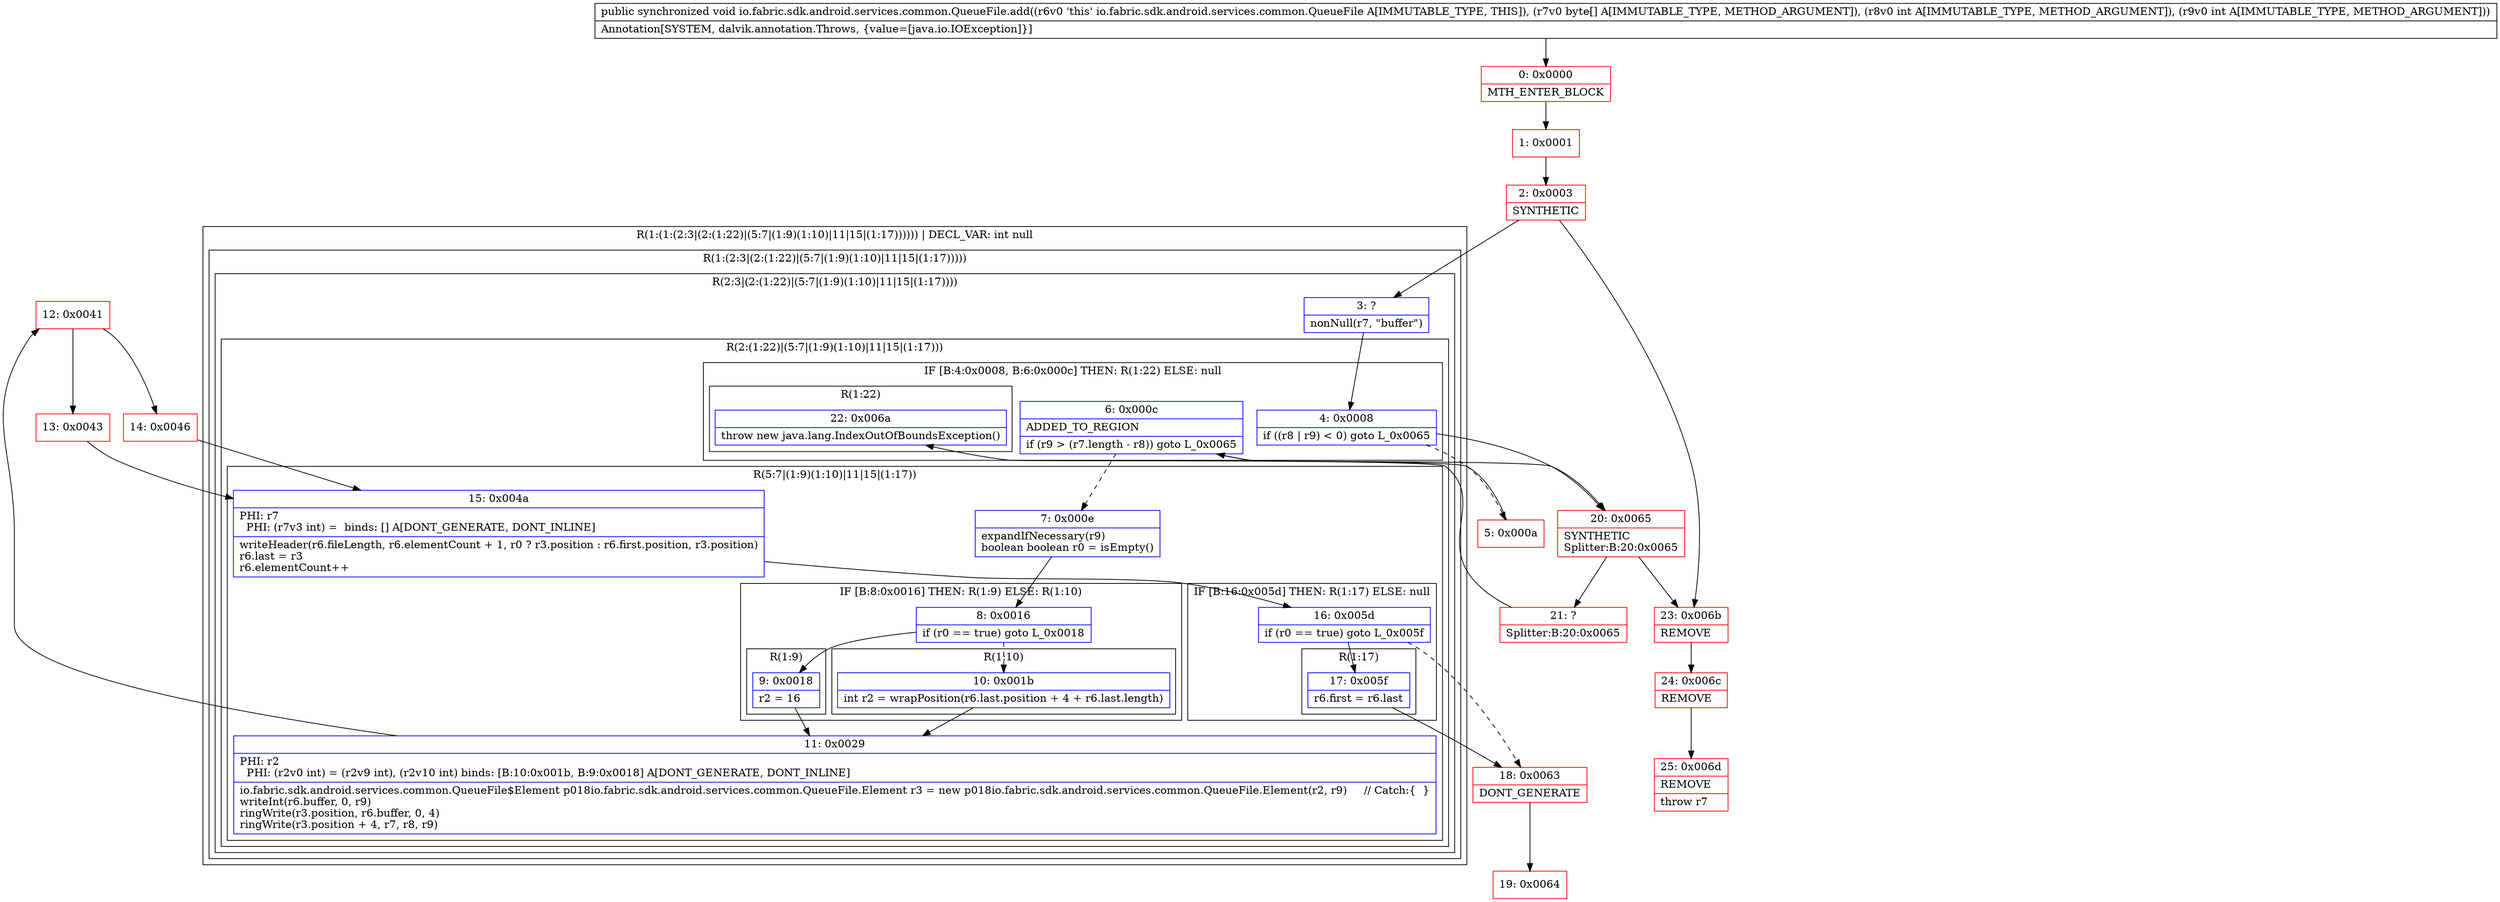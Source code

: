 digraph "CFG forio.fabric.sdk.android.services.common.QueueFile.add([BII)V" {
subgraph cluster_Region_2090783996 {
label = "R(1:(1:(2:3|(2:(1:22)|(5:7|(1:9)(1:10)|11|15|(1:17)))))) | DECL_VAR: int null\l";
node [shape=record,color=blue];
subgraph cluster_Region_332009971 {
label = "R(1:(2:3|(2:(1:22)|(5:7|(1:9)(1:10)|11|15|(1:17)))))";
node [shape=record,color=blue];
subgraph cluster_Region_1442806261 {
label = "R(2:3|(2:(1:22)|(5:7|(1:9)(1:10)|11|15|(1:17))))";
node [shape=record,color=blue];
Node_3 [shape=record,label="{3\:\ ?|nonNull(r7, \"buffer\")\l}"];
subgraph cluster_Region_1410401763 {
label = "R(2:(1:22)|(5:7|(1:9)(1:10)|11|15|(1:17)))";
node [shape=record,color=blue];
subgraph cluster_IfRegion_1587675817 {
label = "IF [B:4:0x0008, B:6:0x000c] THEN: R(1:22) ELSE: null";
node [shape=record,color=blue];
Node_4 [shape=record,label="{4\:\ 0x0008|if ((r8 \| r9) \< 0) goto L_0x0065\l}"];
Node_6 [shape=record,label="{6\:\ 0x000c|ADDED_TO_REGION\l|if (r9 \> (r7.length \- r8)) goto L_0x0065\l}"];
subgraph cluster_Region_488953095 {
label = "R(1:22)";
node [shape=record,color=blue];
Node_22 [shape=record,label="{22\:\ 0x006a|throw new java.lang.IndexOutOfBoundsException()\l}"];
}
}
subgraph cluster_Region_599877713 {
label = "R(5:7|(1:9)(1:10)|11|15|(1:17))";
node [shape=record,color=blue];
Node_7 [shape=record,label="{7\:\ 0x000e|expandIfNecessary(r9)\lboolean boolean r0 = isEmpty()\l}"];
subgraph cluster_IfRegion_363150620 {
label = "IF [B:8:0x0016] THEN: R(1:9) ELSE: R(1:10)";
node [shape=record,color=blue];
Node_8 [shape=record,label="{8\:\ 0x0016|if (r0 == true) goto L_0x0018\l}"];
subgraph cluster_Region_1764458836 {
label = "R(1:9)";
node [shape=record,color=blue];
Node_9 [shape=record,label="{9\:\ 0x0018|r2 = 16\l}"];
}
subgraph cluster_Region_1098967765 {
label = "R(1:10)";
node [shape=record,color=blue];
Node_10 [shape=record,label="{10\:\ 0x001b|int r2 = wrapPosition(r6.last.position + 4 + r6.last.length)\l}"];
}
}
Node_11 [shape=record,label="{11\:\ 0x0029|PHI: r2 \l  PHI: (r2v0 int) = (r2v9 int), (r2v10 int) binds: [B:10:0x001b, B:9:0x0018] A[DONT_GENERATE, DONT_INLINE]\l|io.fabric.sdk.android.services.common.QueueFile$Element p018io.fabric.sdk.android.services.common.QueueFile.Element r3 = new p018io.fabric.sdk.android.services.common.QueueFile.Element(r2, r9)     \/\/ Catch:\{  \}\lwriteInt(r6.buffer, 0, r9)\lringWrite(r3.position, r6.buffer, 0, 4)\lringWrite(r3.position + 4, r7, r8, r9)\l}"];
Node_15 [shape=record,label="{15\:\ 0x004a|PHI: r7 \l  PHI: (r7v3 int) =  binds: [] A[DONT_GENERATE, DONT_INLINE]\l|writeHeader(r6.fileLength, r6.elementCount + 1, r0 ? r3.position : r6.first.position, r3.position)\lr6.last = r3\lr6.elementCount++\l}"];
subgraph cluster_IfRegion_944441813 {
label = "IF [B:16:0x005d] THEN: R(1:17) ELSE: null";
node [shape=record,color=blue];
Node_16 [shape=record,label="{16\:\ 0x005d|if (r0 == true) goto L_0x005f\l}"];
subgraph cluster_Region_867841927 {
label = "R(1:17)";
node [shape=record,color=blue];
Node_17 [shape=record,label="{17\:\ 0x005f|r6.first = r6.last\l}"];
}
}
}
}
}
}
}
Node_0 [shape=record,color=red,label="{0\:\ 0x0000|MTH_ENTER_BLOCK\l}"];
Node_1 [shape=record,color=red,label="{1\:\ 0x0001}"];
Node_2 [shape=record,color=red,label="{2\:\ 0x0003|SYNTHETIC\l}"];
Node_5 [shape=record,color=red,label="{5\:\ 0x000a}"];
Node_12 [shape=record,color=red,label="{12\:\ 0x0041}"];
Node_13 [shape=record,color=red,label="{13\:\ 0x0043}"];
Node_14 [shape=record,color=red,label="{14\:\ 0x0046}"];
Node_18 [shape=record,color=red,label="{18\:\ 0x0063|DONT_GENERATE\l}"];
Node_19 [shape=record,color=red,label="{19\:\ 0x0064}"];
Node_20 [shape=record,color=red,label="{20\:\ 0x0065|SYNTHETIC\lSplitter:B:20:0x0065\l}"];
Node_21 [shape=record,color=red,label="{21\:\ ?|Splitter:B:20:0x0065\l}"];
Node_23 [shape=record,color=red,label="{23\:\ 0x006b|REMOVE\l}"];
Node_24 [shape=record,color=red,label="{24\:\ 0x006c|REMOVE\l}"];
Node_25 [shape=record,color=red,label="{25\:\ 0x006d|REMOVE\l|throw r7\l}"];
MethodNode[shape=record,label="{public synchronized void io.fabric.sdk.android.services.common.QueueFile.add((r6v0 'this' io.fabric.sdk.android.services.common.QueueFile A[IMMUTABLE_TYPE, THIS]), (r7v0 byte[] A[IMMUTABLE_TYPE, METHOD_ARGUMENT]), (r8v0 int A[IMMUTABLE_TYPE, METHOD_ARGUMENT]), (r9v0 int A[IMMUTABLE_TYPE, METHOD_ARGUMENT]))  | Annotation[SYSTEM, dalvik.annotation.Throws, \{value=[java.io.IOException]\}]\l}"];
MethodNode -> Node_0;
Node_3 -> Node_4;
Node_4 -> Node_5[style=dashed];
Node_4 -> Node_20;
Node_6 -> Node_7[style=dashed];
Node_6 -> Node_20;
Node_7 -> Node_8;
Node_8 -> Node_9;
Node_8 -> Node_10[style=dashed];
Node_9 -> Node_11;
Node_10 -> Node_11;
Node_11 -> Node_12;
Node_15 -> Node_16;
Node_16 -> Node_17;
Node_16 -> Node_18[style=dashed];
Node_17 -> Node_18;
Node_0 -> Node_1;
Node_1 -> Node_2;
Node_2 -> Node_3;
Node_2 -> Node_23;
Node_5 -> Node_6;
Node_12 -> Node_13;
Node_12 -> Node_14;
Node_13 -> Node_15;
Node_14 -> Node_15;
Node_18 -> Node_19;
Node_20 -> Node_21;
Node_20 -> Node_23;
Node_21 -> Node_22;
Node_23 -> Node_24;
Node_24 -> Node_25;
}

